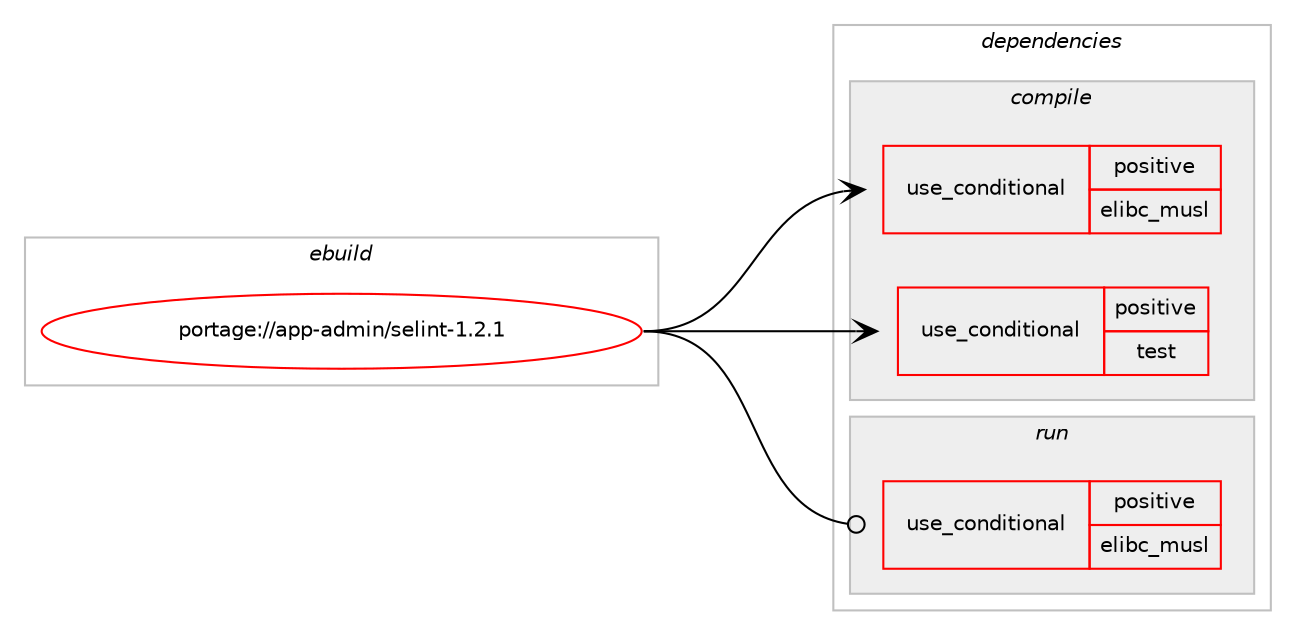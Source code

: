 digraph prolog {

# *************
# Graph options
# *************

newrank=true;
concentrate=true;
compound=true;
graph [rankdir=LR,fontname=Helvetica,fontsize=10,ranksep=1.5];#, ranksep=2.5, nodesep=0.2];
edge  [arrowhead=vee];
node  [fontname=Helvetica,fontsize=10];

# **********
# The ebuild
# **********

subgraph cluster_leftcol {
color=gray;
rank=same;
label=<<i>ebuild</i>>;
id [label="portage://app-admin/selint-1.2.1", color=red, width=4, href="../app-admin/selint-1.2.1.svg"];
}

# ****************
# The dependencies
# ****************

subgraph cluster_midcol {
color=gray;
label=<<i>dependencies</i>>;
subgraph cluster_compile {
fillcolor="#eeeeee";
style=filled;
label=<<i>compile</i>>;
subgraph cond1146 {
dependency1931 [label=<<TABLE BORDER="0" CELLBORDER="1" CELLSPACING="0" CELLPADDING="4"><TR><TD ROWSPAN="3" CELLPADDING="10">use_conditional</TD></TR><TR><TD>positive</TD></TR><TR><TD>elibc_musl</TD></TR></TABLE>>, shape=none, color=red];
# *** BEGIN UNKNOWN DEPENDENCY TYPE (TODO) ***
# dependency1931 -> package_dependency(portage://app-admin/selint-1.2.1,install,no,sys-libs,fts-standalone,none,[,,],[],[])
# *** END UNKNOWN DEPENDENCY TYPE (TODO) ***

}
id:e -> dependency1931:w [weight=20,style="solid",arrowhead="vee"];
subgraph cond1147 {
dependency1932 [label=<<TABLE BORDER="0" CELLBORDER="1" CELLSPACING="0" CELLPADDING="4"><TR><TD ROWSPAN="3" CELLPADDING="10">use_conditional</TD></TR><TR><TD>positive</TD></TR><TR><TD>test</TD></TR></TABLE>>, shape=none, color=red];
# *** BEGIN UNKNOWN DEPENDENCY TYPE (TODO) ***
# dependency1932 -> package_dependency(portage://app-admin/selint-1.2.1,install,no,dev-libs,check,none,[,,],[],[])
# *** END UNKNOWN DEPENDENCY TYPE (TODO) ***

}
id:e -> dependency1932:w [weight=20,style="solid",arrowhead="vee"];
# *** BEGIN UNKNOWN DEPENDENCY TYPE (TODO) ***
# id -> package_dependency(portage://app-admin/selint-1.2.1,install,no,dev-libs,confuse,none,[,,],any_same_slot,[])
# *** END UNKNOWN DEPENDENCY TYPE (TODO) ***

# *** BEGIN UNKNOWN DEPENDENCY TYPE (TODO) ***
# id -> package_dependency(portage://app-admin/selint-1.2.1,install,no,dev-libs,uthash,none,[,,],[],[])
# *** END UNKNOWN DEPENDENCY TYPE (TODO) ***

}
subgraph cluster_compileandrun {
fillcolor="#eeeeee";
style=filled;
label=<<i>compile and run</i>>;
}
subgraph cluster_run {
fillcolor="#eeeeee";
style=filled;
label=<<i>run</i>>;
subgraph cond1148 {
dependency1933 [label=<<TABLE BORDER="0" CELLBORDER="1" CELLSPACING="0" CELLPADDING="4"><TR><TD ROWSPAN="3" CELLPADDING="10">use_conditional</TD></TR><TR><TD>positive</TD></TR><TR><TD>elibc_musl</TD></TR></TABLE>>, shape=none, color=red];
# *** BEGIN UNKNOWN DEPENDENCY TYPE (TODO) ***
# dependency1933 -> package_dependency(portage://app-admin/selint-1.2.1,run,no,sys-libs,fts-standalone,none,[,,],[],[])
# *** END UNKNOWN DEPENDENCY TYPE (TODO) ***

}
id:e -> dependency1933:w [weight=20,style="solid",arrowhead="odot"];
# *** BEGIN UNKNOWN DEPENDENCY TYPE (TODO) ***
# id -> package_dependency(portage://app-admin/selint-1.2.1,run,no,dev-libs,confuse,none,[,,],any_same_slot,[])
# *** END UNKNOWN DEPENDENCY TYPE (TODO) ***

# *** BEGIN UNKNOWN DEPENDENCY TYPE (TODO) ***
# id -> package_dependency(portage://app-admin/selint-1.2.1,run,no,dev-libs,uthash,none,[,,],[],[])
# *** END UNKNOWN DEPENDENCY TYPE (TODO) ***

}
}

# **************
# The candidates
# **************

subgraph cluster_choices {
rank=same;
color=gray;
label=<<i>candidates</i>>;

}

}
